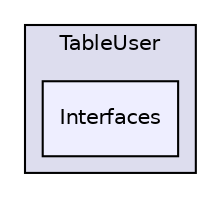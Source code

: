 digraph G {
  compound=true
  node [ fontsize=10, fontname="Helvetica"];
  edge [ labelfontsize=9, labelfontname="Helvetica"];
  subgraph clusterdir_5c92496104540d2c040647fb7369a5c9 {
    graph [ bgcolor="#ddddee", pencolor="black", label="TableUser" fontname="Helvetica", fontsize=10, URL="dir_5c92496104540d2c040647fb7369a5c9.html"]
  dir_d7891b0bd229304fdc02d0090f301cf2 [shape=box, label="Interfaces", style="filled", fillcolor="#eeeeff", pencolor="black", URL="dir_d7891b0bd229304fdc02d0090f301cf2.html"];
  }
}
